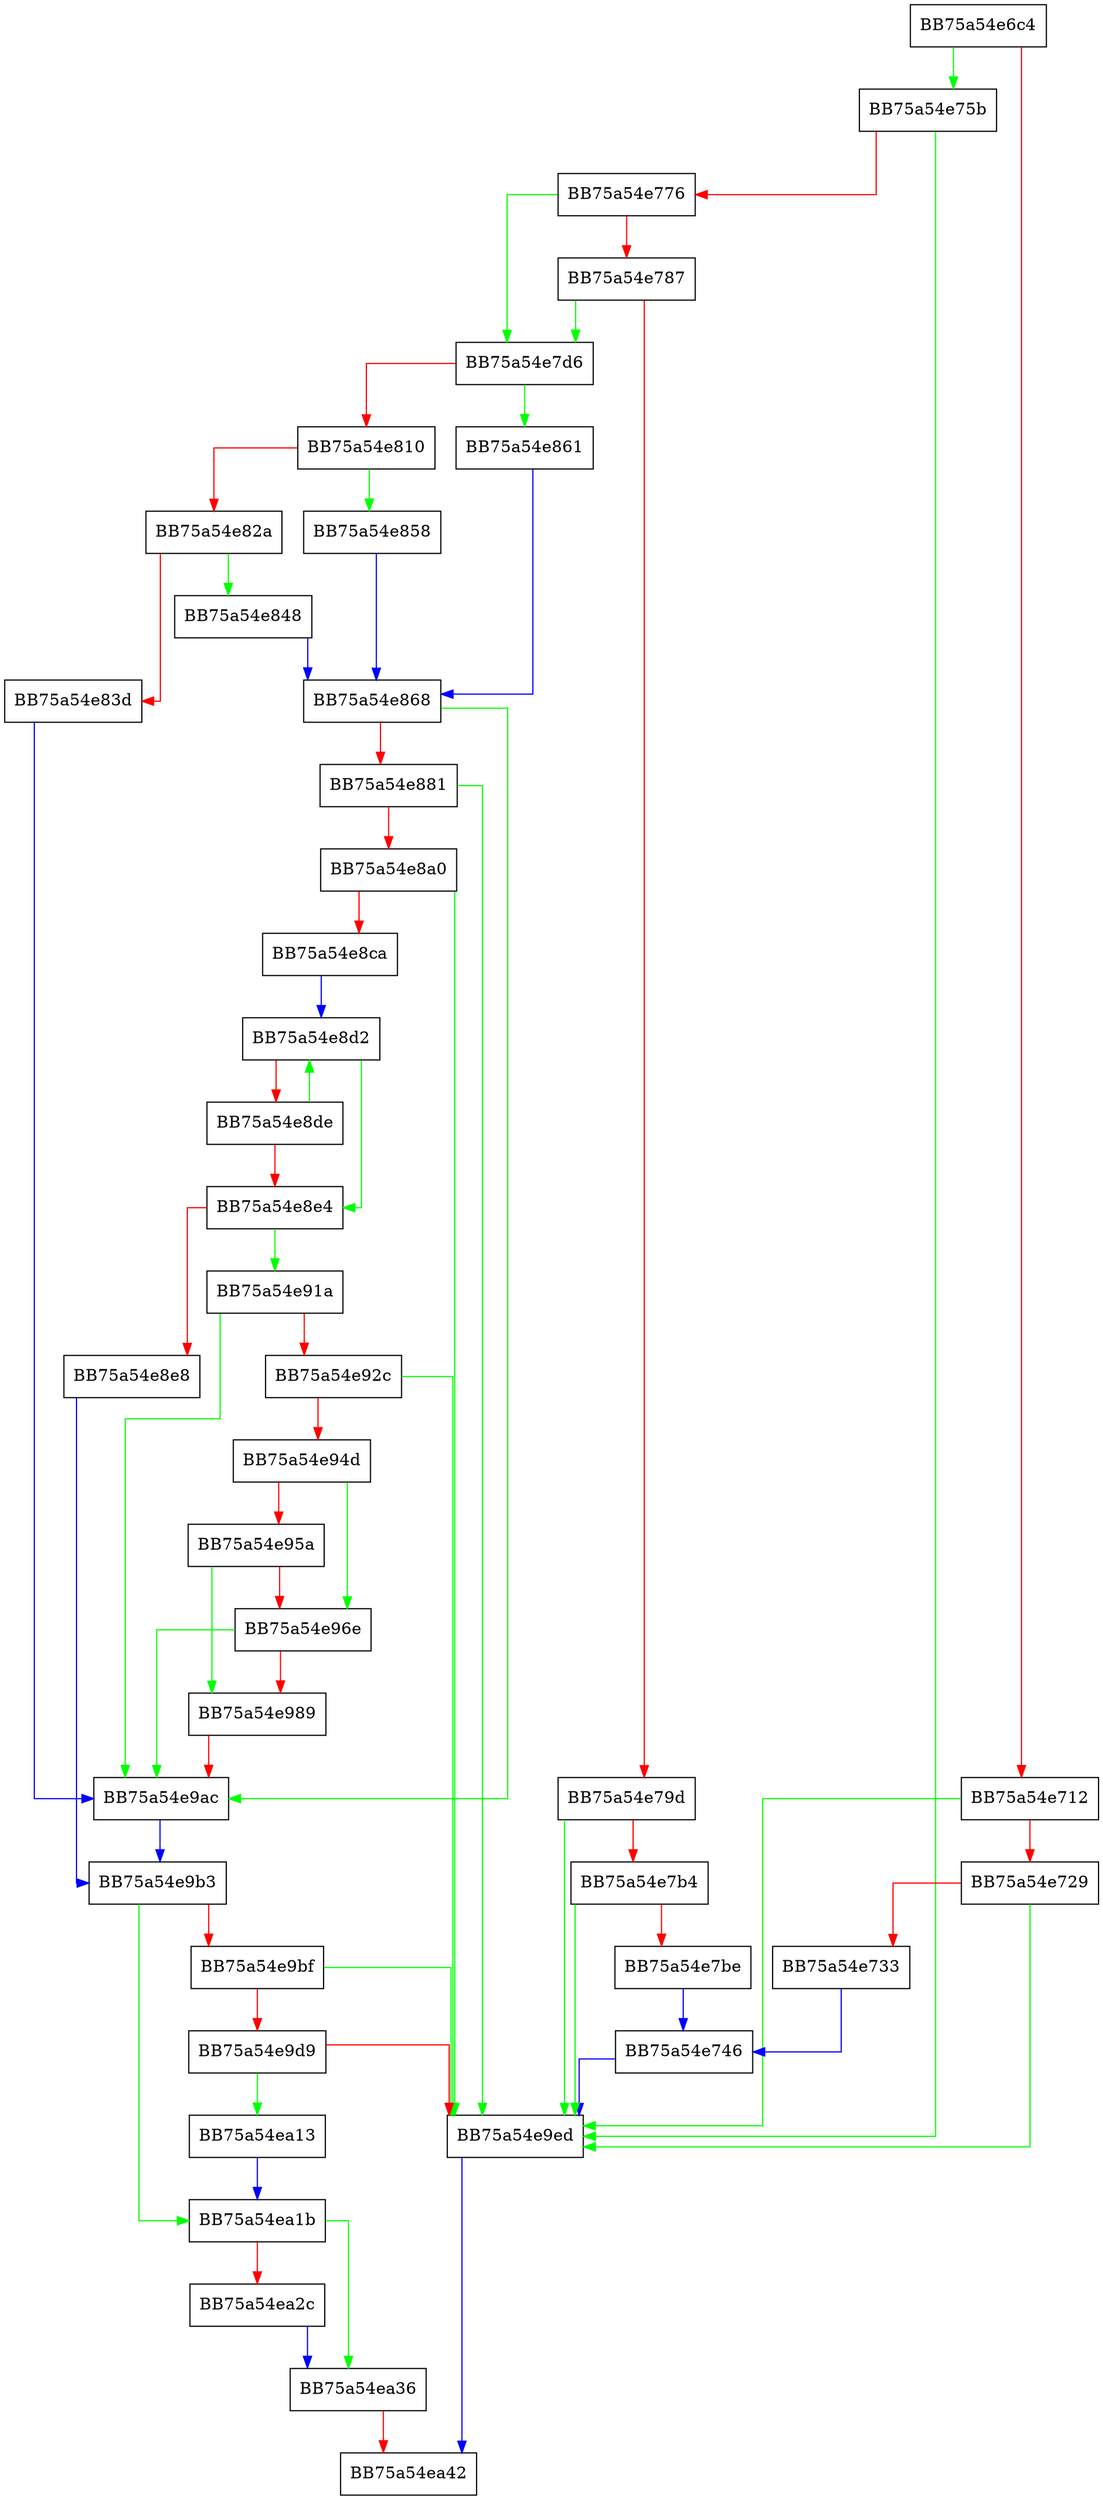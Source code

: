 digraph OpenFileInternal {
  node [shape="box"];
  graph [splines=ortho];
  BB75a54e6c4 -> BB75a54e75b [color="green"];
  BB75a54e6c4 -> BB75a54e712 [color="red"];
  BB75a54e712 -> BB75a54e9ed [color="green"];
  BB75a54e712 -> BB75a54e729 [color="red"];
  BB75a54e729 -> BB75a54e9ed [color="green"];
  BB75a54e729 -> BB75a54e733 [color="red"];
  BB75a54e733 -> BB75a54e746 [color="blue"];
  BB75a54e746 -> BB75a54e9ed [color="blue"];
  BB75a54e75b -> BB75a54e9ed [color="green"];
  BB75a54e75b -> BB75a54e776 [color="red"];
  BB75a54e776 -> BB75a54e7d6 [color="green"];
  BB75a54e776 -> BB75a54e787 [color="red"];
  BB75a54e787 -> BB75a54e7d6 [color="green"];
  BB75a54e787 -> BB75a54e79d [color="red"];
  BB75a54e79d -> BB75a54e9ed [color="green"];
  BB75a54e79d -> BB75a54e7b4 [color="red"];
  BB75a54e7b4 -> BB75a54e9ed [color="green"];
  BB75a54e7b4 -> BB75a54e7be [color="red"];
  BB75a54e7be -> BB75a54e746 [color="blue"];
  BB75a54e7d6 -> BB75a54e861 [color="green"];
  BB75a54e7d6 -> BB75a54e810 [color="red"];
  BB75a54e810 -> BB75a54e858 [color="green"];
  BB75a54e810 -> BB75a54e82a [color="red"];
  BB75a54e82a -> BB75a54e848 [color="green"];
  BB75a54e82a -> BB75a54e83d [color="red"];
  BB75a54e83d -> BB75a54e9ac [color="blue"];
  BB75a54e848 -> BB75a54e868 [color="blue"];
  BB75a54e858 -> BB75a54e868 [color="blue"];
  BB75a54e861 -> BB75a54e868 [color="blue"];
  BB75a54e868 -> BB75a54e9ac [color="green"];
  BB75a54e868 -> BB75a54e881 [color="red"];
  BB75a54e881 -> BB75a54e9ed [color="green"];
  BB75a54e881 -> BB75a54e8a0 [color="red"];
  BB75a54e8a0 -> BB75a54e9ed [color="green"];
  BB75a54e8a0 -> BB75a54e8ca [color="red"];
  BB75a54e8ca -> BB75a54e8d2 [color="blue"];
  BB75a54e8d2 -> BB75a54e8e4 [color="green"];
  BB75a54e8d2 -> BB75a54e8de [color="red"];
  BB75a54e8de -> BB75a54e8d2 [color="green"];
  BB75a54e8de -> BB75a54e8e4 [color="red"];
  BB75a54e8e4 -> BB75a54e91a [color="green"];
  BB75a54e8e4 -> BB75a54e8e8 [color="red"];
  BB75a54e8e8 -> BB75a54e9b3 [color="blue"];
  BB75a54e91a -> BB75a54e9ac [color="green"];
  BB75a54e91a -> BB75a54e92c [color="red"];
  BB75a54e92c -> BB75a54e9ed [color="green"];
  BB75a54e92c -> BB75a54e94d [color="red"];
  BB75a54e94d -> BB75a54e96e [color="green"];
  BB75a54e94d -> BB75a54e95a [color="red"];
  BB75a54e95a -> BB75a54e989 [color="green"];
  BB75a54e95a -> BB75a54e96e [color="red"];
  BB75a54e96e -> BB75a54e9ac [color="green"];
  BB75a54e96e -> BB75a54e989 [color="red"];
  BB75a54e989 -> BB75a54e9ac [color="red"];
  BB75a54e9ac -> BB75a54e9b3 [color="blue"];
  BB75a54e9b3 -> BB75a54ea1b [color="green"];
  BB75a54e9b3 -> BB75a54e9bf [color="red"];
  BB75a54e9bf -> BB75a54e9ed [color="green"];
  BB75a54e9bf -> BB75a54e9d9 [color="red"];
  BB75a54e9d9 -> BB75a54ea13 [color="green"];
  BB75a54e9d9 -> BB75a54e9ed [color="red"];
  BB75a54e9ed -> BB75a54ea42 [color="blue"];
  BB75a54ea13 -> BB75a54ea1b [color="blue"];
  BB75a54ea1b -> BB75a54ea36 [color="green"];
  BB75a54ea1b -> BB75a54ea2c [color="red"];
  BB75a54ea2c -> BB75a54ea36 [color="blue"];
  BB75a54ea36 -> BB75a54ea42 [color="red"];
}